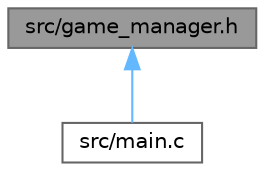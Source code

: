 digraph "src/game_manager.h"
{
 // LATEX_PDF_SIZE
  bgcolor="transparent";
  edge [fontname=Helvetica,fontsize=10,labelfontname=Helvetica,labelfontsize=10];
  node [fontname=Helvetica,fontsize=10,shape=box,height=0.2,width=0.4];
  Node1 [label="src/game_manager.h",height=0.2,width=0.4,color="gray40", fillcolor="grey60", style="filled", fontcolor="black",tooltip="Logica del gioco."];
  Node1 -> Node2 [dir="back",color="steelblue1",style="solid"];
  Node2 [label="src/main.c",height=0.2,width=0.4,color="grey40", fillcolor="white", style="filled",URL="$main_8c.html",tooltip="File principale."];
}

